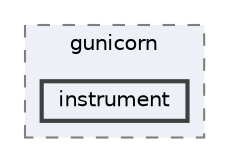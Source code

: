 digraph "C:/Users/LukeMabie/documents/Development/Password_Saver_Using_Django-master/venv/Lib/site-packages/gunicorn/instrument"
{
 // LATEX_PDF_SIZE
  bgcolor="transparent";
  edge [fontname=Helvetica,fontsize=10,labelfontname=Helvetica,labelfontsize=10];
  node [fontname=Helvetica,fontsize=10,shape=box,height=0.2,width=0.4];
  compound=true
  subgraph clusterdir_eb63ecbe7eb858a9b0f777008ab276b9 {
    graph [ bgcolor="#edf0f7", pencolor="grey50", label="gunicorn", fontname=Helvetica,fontsize=10 style="filled,dashed", URL="dir_eb63ecbe7eb858a9b0f777008ab276b9.html",tooltip=""]
  dir_2be4691ee85a57eace0d795a3a92a1a2 [label="instrument", fillcolor="#edf0f7", color="grey25", style="filled,bold", URL="dir_2be4691ee85a57eace0d795a3a92a1a2.html",tooltip=""];
  }
}
